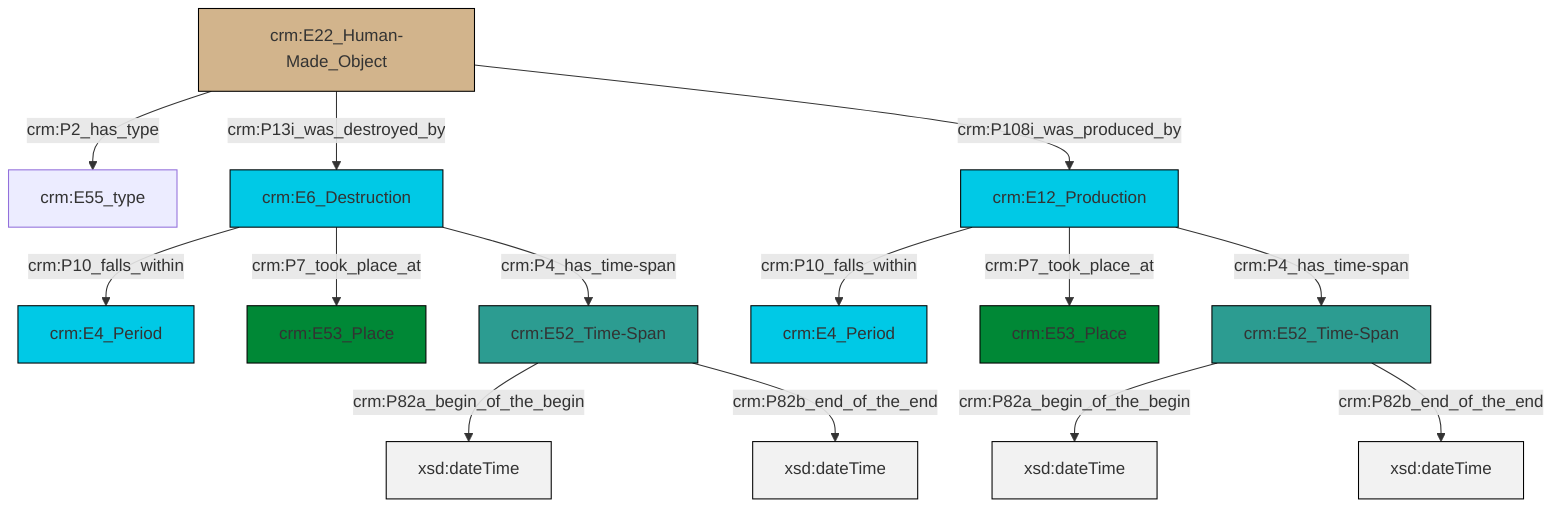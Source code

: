 graph TD
classDef Literal fill:#f2f2f2,stroke:#000000;
classDef CRM_Entity fill:#FFFFFF,stroke:#000000;
classDef Temporal_Entity fill:#00C9E6, stroke:#000000;
classDef Type fill:#E18312, stroke:#000000;
classDef Time-Span fill:#2C9C91, stroke:#000000;
classDef Appellation fill:#FFEB7F, stroke:#000000;
classDef Place fill:#008836, stroke:#000000;
classDef Persistent_Item fill:#B266B2, stroke:#000000;
classDef Conceptual_Object fill:#FFD700, stroke:#000000;
classDef Physical_Thing fill:#D2B48C, stroke:#000000;
classDef Actor fill:#f58aad, stroke:#000000;
classDef PC_Classes fill:#4ce600, stroke:#000000;
classDef Multi fill:#cccccc,stroke:#000000;

2["crm:E12_Production"]:::Temporal_Entity -->|crm:P10_falls_within| 0["crm:E4_Period"]:::Temporal_Entity
2["crm:E12_Production"]:::Temporal_Entity -->|crm:P7_took_place_at| 3["crm:E53_Place"]:::Place
6["crm:E52_Time-Span"]:::Time-Span -->|crm:P82a_begin_of_the_begin| 7[xsd:dateTime]:::Literal
10["crm:E52_Time-Span"]:::Time-Span -->|crm:P82a_begin_of_the_begin| 11[xsd:dateTime]:::Literal
2["crm:E12_Production"]:::Temporal_Entity -->|crm:P4_has_time-span| 10["crm:E52_Time-Span"]:::Time-Span
12["crm:E22_Human-Made_Object"]:::Physical_Thing -->|crm:P2_has_type| 4["crm:E55_type"]:::Default
14["crm:E6_Destruction"]:::Temporal_Entity -->|crm:P10_falls_within| 15["crm:E4_Period"]:::Temporal_Entity
10["crm:E52_Time-Span"]:::Time-Span -->|crm:P82b_end_of_the_end| 18[xsd:dateTime]:::Literal
12["crm:E22_Human-Made_Object"]:::Physical_Thing -->|crm:P13i_was_destroyed_by| 14["crm:E6_Destruction"]:::Temporal_Entity
12["crm:E22_Human-Made_Object"]:::Physical_Thing -->|crm:P108i_was_produced_by| 2["crm:E12_Production"]:::Temporal_Entity
14["crm:E6_Destruction"]:::Temporal_Entity -->|crm:P7_took_place_at| 8["crm:E53_Place"]:::Place
14["crm:E6_Destruction"]:::Temporal_Entity -->|crm:P4_has_time-span| 6["crm:E52_Time-Span"]:::Time-Span
6["crm:E52_Time-Span"]:::Time-Span -->|crm:P82b_end_of_the_end| 21[xsd:dateTime]:::Literal